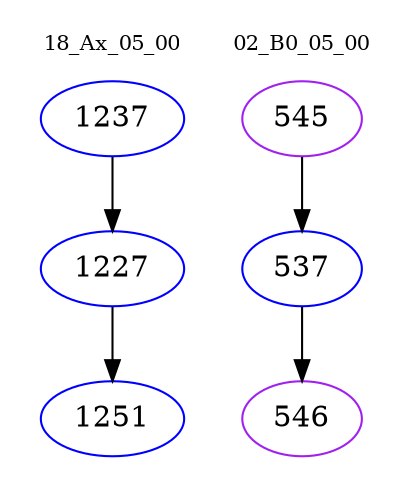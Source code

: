 digraph{
subgraph cluster_0 {
color = white
label = "18_Ax_05_00";
fontsize=10;
T0_1237 [label="1237", color="blue"]
T0_1237 -> T0_1227 [color="black"]
T0_1227 [label="1227", color="blue"]
T0_1227 -> T0_1251 [color="black"]
T0_1251 [label="1251", color="blue"]
}
subgraph cluster_1 {
color = white
label = "02_B0_05_00";
fontsize=10;
T1_545 [label="545", color="purple"]
T1_545 -> T1_537 [color="black"]
T1_537 [label="537", color="blue"]
T1_537 -> T1_546 [color="black"]
T1_546 [label="546", color="purple"]
}
}
